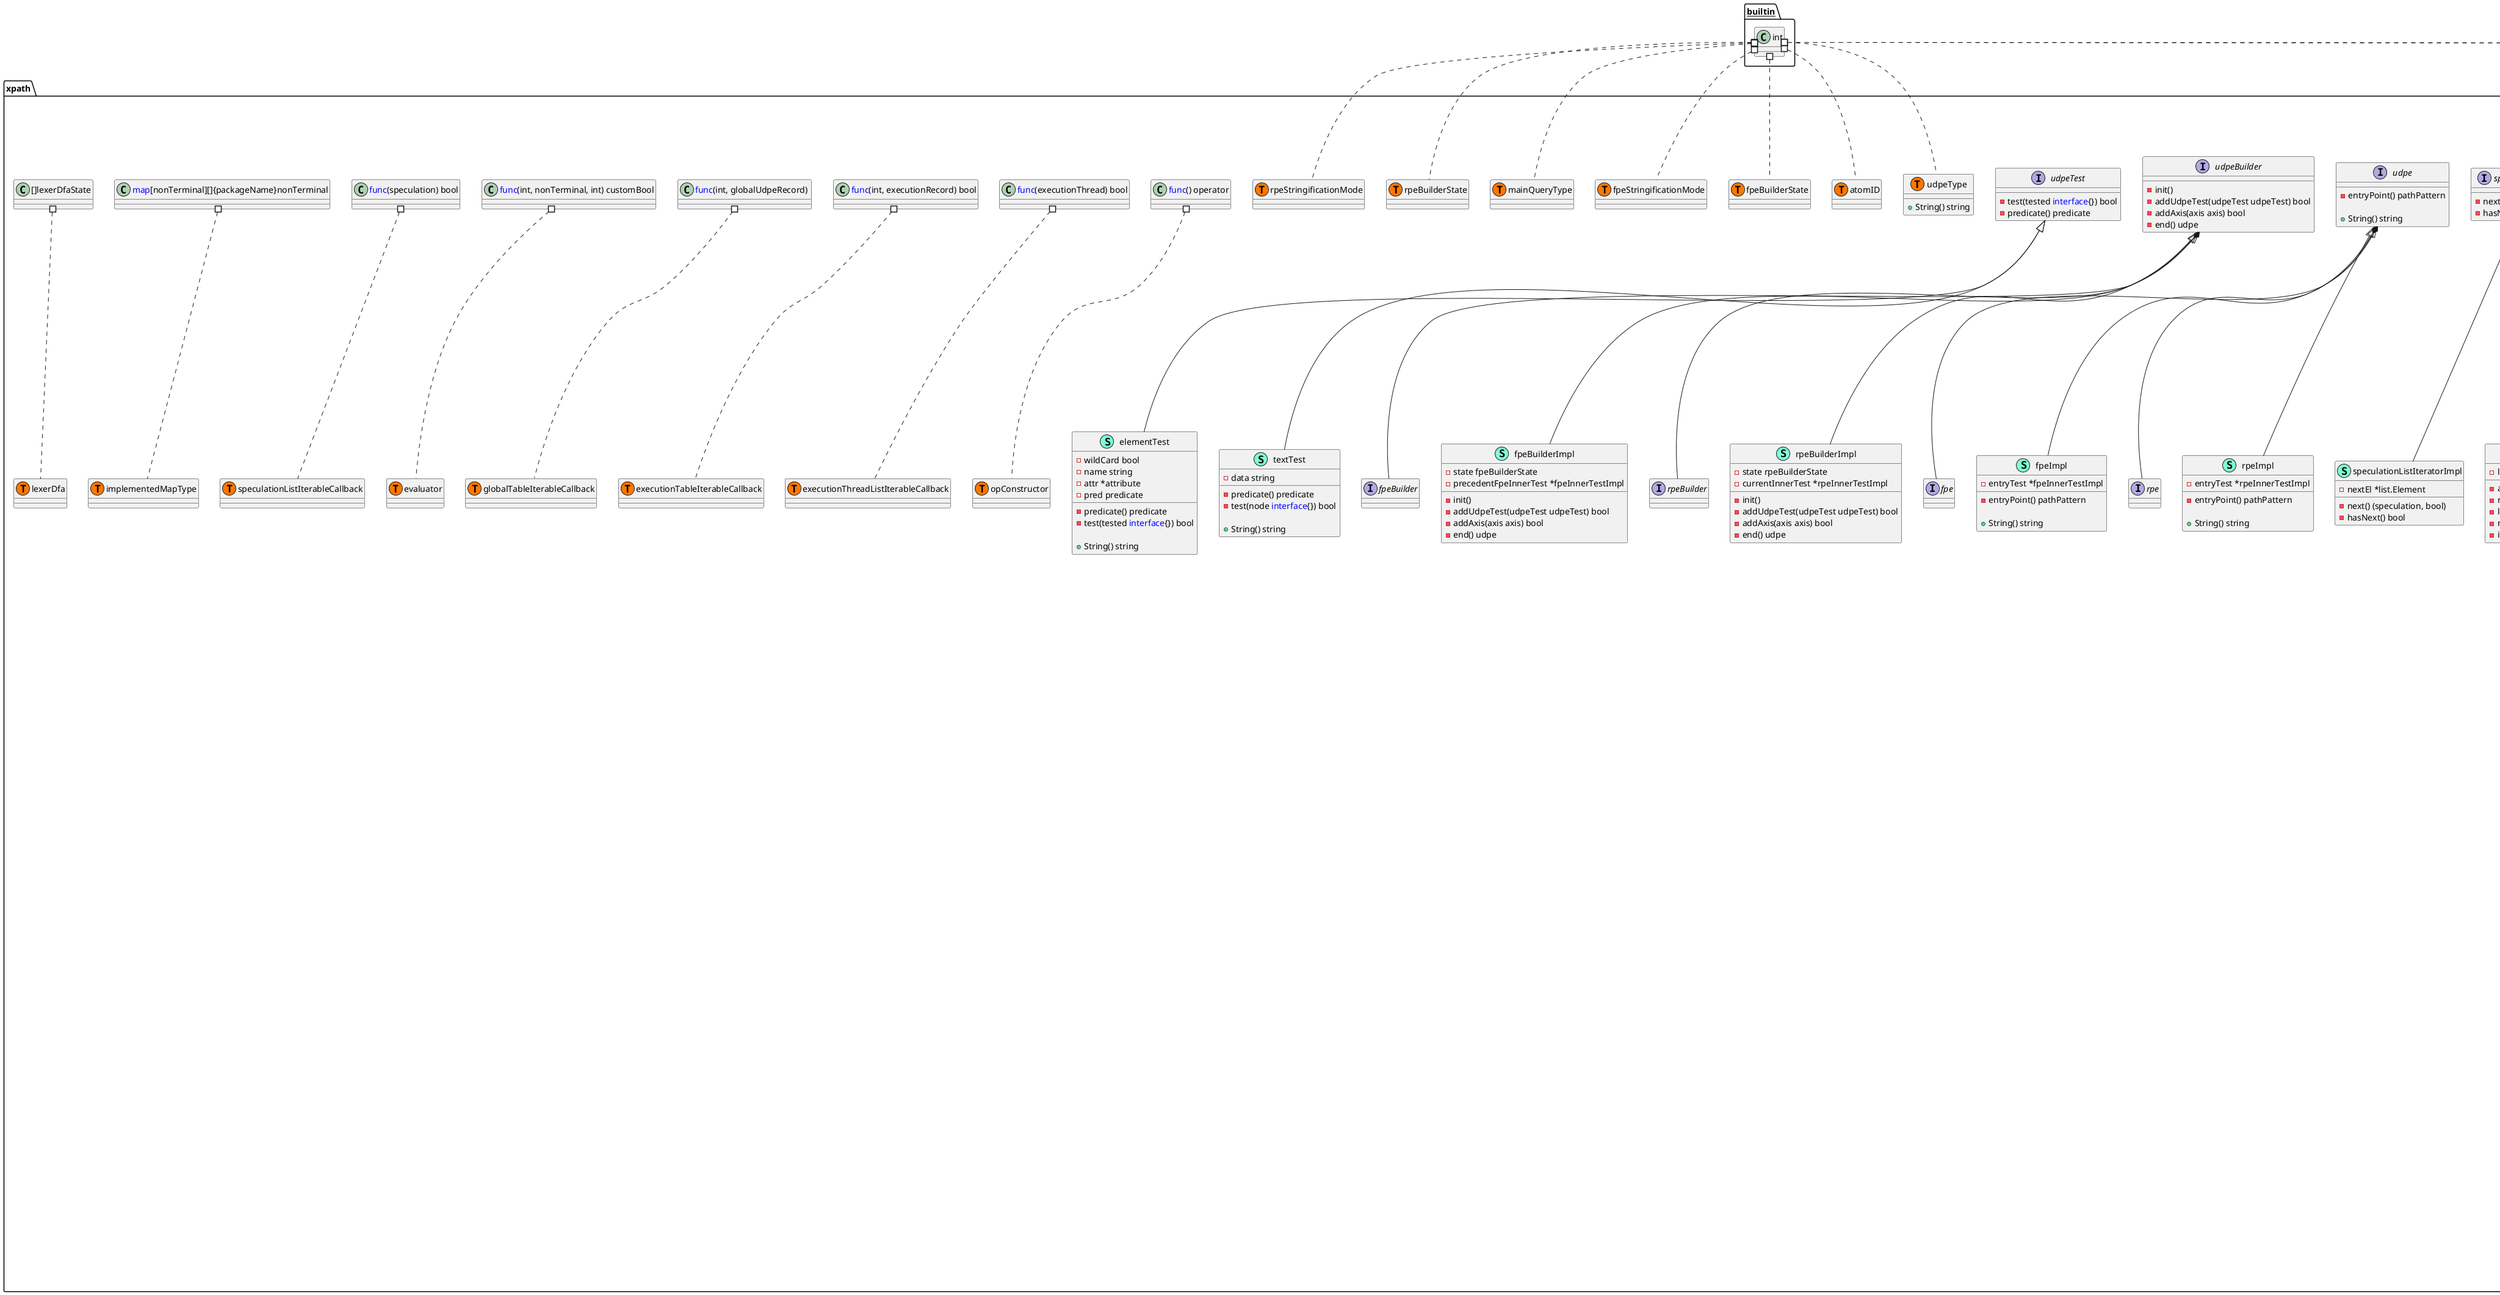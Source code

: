 @startuml
namespace xpath {
    interface ExecutorCommand  {
        + Execute(xpathQuery string) ExecutorCommand
        + AgainstFile(documentFilePath string) ExecutorCommand
        + AgainstString(input []byte) ExecutorCommand
        + WithNumberOfThreads(numberOfThreads int) ExecutorCommand
        + Go() ([]Position, error)
        + InVerboseMode() ExecutorCommand

    }
    interface Logger  {
        + Printf( string,  ...<font color=blue>interface</font>{}) 

    }
    interface Position  {
        + Extremes() int
        + Start() int
        + End() int

    }
    class andOperatorImpl << (S,Aquamarine) >> {
        - previousOperand customBool

        - evaluate(operand customBool) customBool

    }
    class atomOperatorImpl << (S,Aquamarine) >> {
        - evaluate(operand customBool) customBool

    }
    class attribute << (S,Aquamarine) >> {
        - key string

        + String() string

    }
    class axis << (S,Aquamarine) >> {
        + String() string

    }
    class closeTagSemanticValue << (S,Aquamarine) >> {
        - id string
        - posInDocument *position

    }
    interface contextSolutionsMap  {
        - addContextSolution(ctx nonTerminal, sols ...nonTerminal) 
        - transitiveClosure(maps ...contextSolutionsMap) contextSolutionsMap
        - hasSolutionsFor(ctx nonTerminal) bool
        - solutionsFor(ctx nonTerminal, maps ...contextSolutionsMap) []nonTerminal
        - merge(incoming contextSolutionsMap) (contextSolutionsMap, bool)
        - convertToGroupOfSolutionsPositions() []Position

    }
    class contextSolutionsMapImpl << (S,Aquamarine) >> {
        - m implementedMapType

        - addContextSolution(ctx nonTerminal, sols ...nonTerminal) 
        - hasSolutionsFor(ctx nonTerminal) bool
        - solutionsFor(ctx nonTerminal, maps ...contextSolutionsMap) []nonTerminal
        - transitiveClosure(maps ...contextSolutionsMap) contextSolutionsMap
        - convertToGroupOfSolutionsPositions() []Position
        - merge(incoming contextSolutionsMap) (contextSolutionsMap, bool)

    }
    class customBool << (S,Aquamarine) >> {
        - tobool() bool

        + String() string

    }
    class element << (S,Aquamarine) >> {
        - name string
        - attributes []*attribute
        - posInDocument *position

        - position() *position
        - setFromExtremeTags(openTag openTagSemanticValue, closeTag closeTagSemanticValue) 
        - setFromSingleTag(openCloseTag openCloseTagSemanticValue) 

        + String() string

    }
    class elementTest << (S,Aquamarine) >> {
        - wildCard bool
        - name string
        - attr *attribute
        - pred predicate

        - predicate() predicate
        - test(tested <font color=blue>interface</font>{}) bool

        + String() string

    }
    interface executionRecord  {
        - addExecutionThread(ctx nonTerminal, sol nonTerminal, pp pathPattern) executionThread
        - removeExecutionThread(et executionThread, removeChildren bool) bool
        - hasExecutionThreadRunningFor(ctx nonTerminal) bool
        - hasSolutionsFor(ctx nonTerminal) bool
        - contextSolutions() contextSolutionsMap
        - merge(incoming executionRecord) (executionRecord, bool)
        - updateAllExecutionThreads(reduced nonTerminal) 
        - stopUnfoundedSpeculativeExecutionThreads(evaluator evaluator) 
        - saveReducedNTAsContextOrSolutionlIntoCompletedExecutionThreads( nonTerminal) 
        - produceContextSolutionsOutOfCompletedNonSpeculativeExecutionThreads() 
        - udpeType() udpeType
        - nudpeRecord() globalNudpeRecord
        - belongsToNudpe() bool

    }
    class executionRecordImpl << (S,Aquamarine) >> {
        - expType udpeType
        - t executionTable
        - ctxSols contextSolutionsMap
        - etList executionThreadList
        - gNudpeRecord globalNudpeRecord

        - addExecutionThread(ctx nonTerminal, sol nonTerminal, pp pathPattern) executionThread
        - removeExecutionThread(et executionThread, removeChildren bool) bool
        - hasExecutionThreadRunningFor(ctx nonTerminal) bool
        - hasSolutionsFor(ctx nonTerminal) bool
        - contextSolutions() contextSolutionsMap
        - udpeType() udpeType
        - nudpeRecord() globalNudpeRecord
        - belongsToNudpe() bool
        - updateAllExecutionThreads(reduced nonTerminal) 
        - stopUnfoundedSpeculativeExecutionThreads(evaluator evaluator) 
        - saveReducedNTAsContextOrSolutionlIntoCompletedExecutionThreads(contextOrSolution nonTerminal) 
        - produceContextSolutionsOutOfCompletedNonSpeculativeExecutionThreads() 
        - merge(incoming executionRecord) (executionRecord, bool)

        + String() string

    }
    interface executionTable  {
        - merge(incoming executionTable) (executionTable, bool)
        - iterate(callback executionTableIterableCallback) 
        - recordByID(id int) (executionRecord, error)
        - mainQueryRecord() executionRecord
        - evaluateID(udpeID int, context nonTerminal, evaluationsCount int) customBool
        - size() int

    }
    class executionTableImpl << (S,Aquamarine) >> {
        - list []executionRecord

        - iterate(callback executionTableIterableCallback) 
        - recordByID(id int) (executionRecord, error)
        - mainQueryRecord() executionRecord
        - merge(incoming executionTable) (executionTable, bool)
        - size() int
        - evaluateID(udpeID int, context nonTerminal, evaluationsCount int) customBool

    }
    interface executionThread  {
        - context() nonTerminal
        - solution() nonTerminal
        - setNTAsContextOrSolutionIfNotAlreadySet( nonTerminal) 
        - pathPattern() pathPattern
        - isCompleted() bool
        - isSpeculative() bool
        - addSpeculation(pr predicate, ctx nonTerminal) speculation
        - removeSpeculation(sp speculation) 
        - addChild(et executionThread) 
        - children() []executionThread
        - checkAndUpdateSpeculations(v evaluator) bool

    }
    class executionThreadImpl << (S,Aquamarine) >> {
        - ctx nonTerminal
        - sol nonTerminal
        - pp pathPattern
        - spList speculationList
        - offspr []executionThread
        - el *list.Element

        - setNTAsContextOrSolutionIfNotAlreadySet(contextOrSolution nonTerminal) 
        - context() nonTerminal
        - solution() nonTerminal
        - pathPattern() pathPattern
        - isCompleted() bool
        - isSpeculative() bool
        - addSpeculation(prd predicate, ctx nonTerminal) speculation
        - removeSpeculation(sp speculation) 
        - addChild(child executionThread) 
        - children() []executionThread
        - checkAndUpdateSpeculations(v evaluator) bool

        + String() string

    }
    interface executionThreadList  {
        - addExecutionThread(ctx nonTerminal, sol nonTerminal, pp pathPattern) executionThread
        - removeExecutionThread(et executionThread, removeChildren bool) bool
        - hasExecutionThreadRunningFor(ctx nonTerminal) bool
        - iterate(callback executionThreadListIterableCallback) 
        - newIterator() executionThreadListIterator
        - len() int
        - merge(incoming executionThreadList) (executionThreadList, bool)

    }
    class executionThreadListImpl << (S,Aquamarine) >> {
        - list *list.List

        - addExecutionThread(ctx nonTerminal, sol nonTerminal, pp pathPattern) executionThread
        - removeExecutionThread(et executionThread, removeChildren bool) bool
        - hasExecutionThreadRunningFor(ctx nonTerminal) bool
        - len() int
        - merge(incoming executionThreadList) (executionThreadList, bool)
        - newIterator() executionThreadListIterator
        - iterate(callback executionThreadListIterableCallback) 

    }
    interface executionThreadListIterator  {
        - hasNext() bool
        - next() (executionThread, bool)

    }
    class executionThreadListIteratorImpl << (S,Aquamarine) >> {
        - nextEl *list.Element

        - hasNext() bool
        - next() (executionThread, bool)

    }
    interface executor  {
        - setXPathQueryToBeExecuted(xpathquery string) 
        - setNumberOfThreadsToBeUsedToParseDocument(numberOfThreads int) 
        - setDocumentToBeParsedFilePath(documentFilePath string) 
        - initSingletonDataStructures() 
        - freeSingletonDataStructures() 
        - parseXPathQueryAndPopulateSingletonsDataStructures() error
        - executeUDPEsWhileParsingDocumentFile() error
        - completeExecutionOfUDPEsAndNUDPEs() error
        - retrieveResults() []Position

    }
    class executorCommandImpl << (S,Aquamarine) >> {
        - xpathQuery string
        - inputString []byte
        - documentFilePath string
        - numberOfThreads int
        - verbose bool

        + Execute(xpathQuery string) ExecutorCommand
        + AgainstFile(filePath string) ExecutorCommand
        + AgainstString(input []byte) ExecutorCommand
        + WithNumberOfThreads(numberOfThreads int) ExecutorCommand
        + InVerboseMode() ExecutorCommand
        + Go() ([]Position, error)

    }
    class executorImpl << (S,Aquamarine) >> {
        - numberOfThreads int
        - xpathQueryToBeExecuted string
        - mainQueryType mainQueryType
        - documentFilePath string
        - input []byte
        - resultingExecutionTable executionTable

        - initSingletonDataStructures() 
        - freeSingletonDataStructures() 
        - setXPathQueryToBeExecuted(xpathQuery string) 
        - setNumberOfThreadsToBeUsedToParseDocument(numberOfThreads int) 
        - setDocumentToBeParsedFilePath(documentFilePath string) 
        - parseXPathQueryAndPopulateSingletonsDataStructures() error
        - executeUDPEsWhileParsingDocumentFile() error
        - completeExecutionOfUDPEsAndNUDPEs() error
        - nudpeBooleanValueEvaluator(udpeID int, context nonTerminal, evaluationsCount int) customBool
        - retrieveResults() []Position

        + A1() 
        + A2() 
        + A3() 
        + A4() 
        + A5() 
        + A6() 
        + A7() 
        + A8() 
        + B1() 
        + B2() 

    }
    interface fpe  {
    }
    interface fpeBuilder  {
    }
    class fpeBuilderImpl << (S,Aquamarine) >> {
        - state fpeBuilderState
        - precedentFpeInnerTest *fpeInnerTestImpl

        - init() 
        - addUdpeTest(udpeTest udpeTest) bool
        - addAxis(axis axis) bool
        - end() udpe

    }
    class fpeImpl << (S,Aquamarine) >> {
        - entryTest *fpeInnerTestImpl

        - entryPoint() pathPattern

        + String() string

    }
    class fpeInnerTestImpl << (S,Aquamarine) >> {
        - isEntry bool
        - behindDescendantAxis bool
        - udpeTest udpeTest
        - precedingFpeInnerTest *fpeInnerTestImpl

        - matchWithReductionOf(n <font color=blue>interface</font>{}) (predicate, *fpeInnerTestImpl, bool)
        - entry() bool

        + String() string

    }
    class fpePathPatternImpl << (S,Aquamarine) >> {
        - currentTest *fpeInnerTestImpl

        - isEmpty() bool
        - matchWithReductionOf(n <font color=blue>interface</font>{}, doUpdate bool) (predicate, pathPattern, bool)

        + String() string

    }
    interface globalNudpeRecord  {
        - length() int
        - hasSolutionsFor(ctx nonTerminal) bool
        - contextSolutions() contextSolutionsMap
        - setContextSolutions( contextSolutionsMap) 

    }
    class globalNudpeRecordImpl << (S,Aquamarine) >> {
        - ctxSols contextSolutionsMap
        - len int

        - contextSolutions() contextSolutionsMap
        - setContextSolutions(ctxSols contextSolutionsMap) 
        - length() int
        - hasSolutionsFor(ctx nonTerminal) bool

    }
    interface globalNudpeTable  {
        - recordByID(id int) globalNudpeRecord
        - mainQueryRecord() globalNudpeRecord
        - addNudpeRecord(length int) globalNudpeRecord
        - size() int
        - newIterator() globalNudpeTableIterator

    }
    class globalNudpeTableImpl << (S,Aquamarine) >> {
        - list []*globalNudpeRecordImpl

        - recordByID(id int) globalNudpeRecord
        - mainQueryRecord() globalNudpeRecord
        - addNudpeRecord(length int) globalNudpeRecord
        - size() int
        - newIterator() globalNudpeTableIterator

    }
    interface globalNudpeTableIterator  {
        - hasNext() bool
        - next() globalNudpeRecord

    }
    class globalNudpeTableIteratorImpl << (S,Aquamarine) >> {
        - table *globalNudpeTableImpl
        - nextRecordID int

        - hasNext() bool
        - next() globalNudpeRecord

    }
    interface globalUdpeRecord  {
        - udpe() udpe
        - udpeType() udpeType
        - nudpeRecord() globalNudpeRecord
        - setNudpeRecord(nudpeRecord globalNudpeRecord) 

    }
    class globalUdpeRecordImpl << (S,Aquamarine) >> {
        - exp udpe
        - expType udpeType
        - gNudpeRecord globalNudpeRecord

        - udpe() udpe
        - udpeType() udpeType
        - nudpeRecord() globalNudpeRecord
        - setNudpeRecord(nudpeRecord globalNudpeRecord) 

    }
    interface globalUdpeTable  {
        - newExecutionTable() executionTable
        - addFpe(fpe fpe) (int, globalUdpeRecord)
        - addRpe(rpe rpe) (int, globalUdpeRecord)
        - iterate(callback globalTableIterableCallback) 
        - mainQueryRecord() globalUdpeRecord

    }
    class globalUdpeTableImpl << (S,Aquamarine) >> {
        - list []globalUdpeRecord

        - newExecutionTable() executionTable
        - size() int
        - recordByID(id int) globalUdpeRecord
        - mainQueryRecord() globalUdpeRecord
        - iterate(callback globalTableIterableCallback) 
        - addFpe(fpe fpe) (int, globalUdpeRecord)
        - addRpe(rpe rpe) (int, globalUdpeRecord)
        - addUdpe(udpe udpe, udpeType udpeType) (int, globalUdpeRecord)

    }
    class int64Pool << (S,Aquamarine) >> {
        - pool []int64
        - cur int

        + Get() *int64
        + Remainder() int

    }
    class iterator << (S,Aquamarine) >> {
        - los *listOfStacks
        - cur *stack
        - pos int

        + Prev() *symbol
        + Cur() *symbol
        + Next() *symbol

    }
    class iteratorPtr << (S,Aquamarine) >> {
        - los *listOfStackPtrs
        - cur *stackPtr
        - pos int

        + Prev() *symbol
        + Cur() *symbol
        + Next() *symbol

    }
    class lexResult << (S,Aquamarine) >> {
        - threadNum int
        - tokenList *listOfStacks
        - success bool

    }
    class lexer << (S,Aquamarine) >> {
        - data []byte
        - startPosInInput int
        - pos int

        - yyLex(thread int, genSym *symbol) int
        - getAbsPosOfSymbol(relStart int, relEnd int) *position

    }
    class lexerDfaState << (S,Aquamarine) >> {
        + Transitions []int
        + IsFinal bool
        + AssociatedRules []int

    }
    class listOfStackPtrs << (S,Aquamarine) >> {
        - head *stackPtr
        - cur *stackPtr
        - len int
        - firstTerminal *symbol
        - pool *stackPtrPool

        - findFirstTerminal() *symbol

        + Push(sym *symbol) *symbol
        + Pop() *symbol
        + Merge(l2 listOfStackPtrs) 
        + Split(numSplits int) []listOfStackPtrs
        + Length() int
        + NumStacks() int
        + FirstTerminal() *symbol
        + UpdateFirstTerminal() 
        + Println() 
        + HeadIterator() iteratorPtr
        + TailIterator() iteratorPtr

    }
    class listOfStacks << (S,Aquamarine) >> {
        - head *stack
        - cur *stack
        - len int
        - pool *stackPool

        + Push(sym *symbol) *symbol
        + Pop() *symbol
        + Merge(l2 listOfStacks) 
        + Split(numSplits int) []listOfStacks
        + Length() int
        + NumStacks() int
        + Println() 
        + HeadIterator() iterator
        + TailIterator() iterator

    }
    interface node  {
        - position() *position

    }
    interface nonTerminal  {
        - setExecutionTable(exexTab executionTable) nonTerminal
        - setNode(n <font color=blue>interface</font>{}) nonTerminal
        - children() []nonTerminal
        - setDirectChildAndInheritItsChildren( nonTerminal) nonTerminal
        - executionTable() executionTable
        - node() <font color=blue>interface</font>{}
        - position() Position

    }
    class nonTerminalImpl << (S,Aquamarine) >> {
        - n <font color=blue>interface</font>{}
        - ch []nonTerminal
        - execTab executionTable

        - setExecutionTable(executionTable executionTable) nonTerminal
        - executionTable() executionTable
        - setNode(n <font color=blue>interface</font>{}) nonTerminal
        - node() <font color=blue>interface</font>{}
        - setDirectChildAndInheritItsChildren(child nonTerminal) nonTerminal
        - children() []nonTerminal
        - position() Position

        + String() string

    }
    class nopLoggerImpl << (S,Aquamarine) >> {
        + Printf(format string, v ...<font color=blue>interface</font>{}) 

    }
    class notOperatorImpl << (S,Aquamarine) >> {
        - evaluate(operand customBool) customBool

    }
    class openCloseTagSemanticValue << (S,Aquamarine) >> {
    }
    class openTagSemanticValue << (S,Aquamarine) >> {
        - id string
        - attributes []*attribute
        - posInDocument *position

    }
    interface operator  {
        - evaluate(operand customBool) customBool

    }
    class orOperatorImpl << (S,Aquamarine) >> {
        - previousOperand customBool

        - evaluate(operand customBool) customBool

    }
    class parseResult << (S,Aquamarine) >> {
        - threadNum int
        - stack *listOfStackPtrs
        - success bool

    }
    class parsingStats << (S,Aquamarine) >> {
        + NumLexThreads int
        + NumParseThreads int
        + StackPoolSizes []int
        + StackPoolNewNonterminalsSizes []int
        + StackPtrPoolSizes []int
        + StackPoolSizeFinalPass int
        + StackPoolNewNonterminalsSizeFinalPass int
        + StackPtrPoolSizeFinalPass int
        + AllocMemTime time.Duration
        + CutPoints []int
        + LexTimes []time.Duration
        + LexTimeTotal time.Duration
        + NumTokens []int
        + NumTokensTotal int
        + ParseTimes []time.Duration
        + RecombiningStacksTime time.Duration
        + ParseTimeFinalPass time.Duration
        + ParseTimeTotal time.Duration
        + RemainingStacks []int
        + RemainingStacksNewNonterminals []int
        + RemainingStackPtrs []int
        + RemainingStacksFinalPass int
        + RemainingStacksNewNonterminalsFinalPass int
        + RemainingStackPtrsFinalPass int

    }
    interface pathPattern  {
        - matchWithReductionOf(n <font color=blue>interface</font>{}, doUpdate bool) (predicate, pathPattern, bool)
        - isEmpty() bool

        + String() string

    }
    class pool << (S,Aquamarine) >> {
        - pool []<font color=blue>interface</font>{}
        - cur int
        - constructor <font color=blue>func</font>() <font color=blue>interface</font>{}

        + Get() <font color=blue>interface</font>{}
        + Remainder() int

    }
    class position << (S,Aquamarine) >> {
        - start int

        + String() string
        + Start() int
        + End() int
        + Extremes() int

    }
    interface predicate  {
        - earlyEvaluate(atomID atomID, value customBool) customBool
        - atomsIDs() []atomID
        - copy() predicate

    }
    class predicateImpl << (S,Aquamarine) >> {
        - value customBool
        - expressionVector []operator
        - atomsLookup <font color=blue>map</font>[atomID]int

        - parentIndexOf(opIndex int) int
        - leftChildIndexOf(opIndex int) int
        - rightChildIndexOf(opIndex int) int
        - atomsIDs() []atomID
        - earlyEvaluate(atomID atomID, value customBool) customBool
        - copy() predicate

        + String() string

    }
    interface reduction  {
        - setup(reducedNT nonTerminal, generativeNT nonTerminal, wrappedNT nonTerminal) 
        - handle() 
        - reset() 

    }
    class reductionImpl << (S,Aquamarine) >> {
        - reducedNT nonTerminal
        - updatingExecutionTable executionTable
        - globalUdpeRecordBeingConsidered globalUdpeRecord

        - setup(reducedNT nonTerminal, generativeNT nonTerminal, wrappedNT nonTerminal) 
        - reset() 
        - handle() 
        - avoidMemoryLeaksAtTheEndOfHandling() 
        - iterateOverAllGlobalUdpeRecordsAndExecuteMainPhases() 
        - prepareUpdatingExecutionTableToBePropagatedToReducedNT() 
        - propagateUpdatingExecutionTableToReducedNT() 
        - mergeUpdatingExecutionTableWithUnchangedExecutionTable() 
        - addNewExecutionThreadsToExecutionRecord(executionRecord executionRecord) 

    }
    interface rpe  {
    }
    interface rpeBuilder  {
    }
    class rpeBuilderImpl << (S,Aquamarine) >> {
        - state rpeBuilderState
        - currentInnerTest *rpeInnerTestImpl

        - init() 
        - addUdpeTest(udpeTest udpeTest) bool
        - addAxis(axis axis) bool
        - end() udpe

    }
    class rpeImpl << (S,Aquamarine) >> {
        - entryTest *rpeInnerTestImpl

        - entryPoint() pathPattern

        + String() string

    }
    class rpeInnerTestImpl << (S,Aquamarine) >> {
        - isEntry bool
        - behindAncestorAxis bool
        - udpeTest udpeTest
        - nextRpeInnerTest *rpeInnerTestImpl

        - matchWithReductionOf(n <font color=blue>interface</font>{}) (predicate, *rpeInnerTestImpl, bool)
        - entry() bool

        + String() string

    }
    class rpePathPathPatternImpl << (S,Aquamarine) >> {
        - currentTest *rpeInnerTestImpl

        - isEmpty() bool
        - matchWithReductionOf(n <font color=blue>interface</font>{}, doUpdate bool) (predicate, pathPattern, bool)

        + String() string

    }
    class rule << (S,Aquamarine) >> {
        - lhs uint16
        - rhs []uint16

    }
    interface speculation  {
        - evaluate(v evaluator) customBool

    }
    class speculationImpl << (S,Aquamarine) >> {
        - evaluationsCount int
        - prd predicate
        - ctx nonTerminal
        - el *list.Element

        - evaluate(v evaluator) customBool

        + String() string

    }
    interface speculationList  {
        - addSpeculation(prd predicate, ctx nonTerminal) speculation
        - removeSpeculation(sp speculation) bool
        - newIterator() speculationListIterator
        - iterate(callback speculationListIterableCallback) 
        - len() int

    }
    class speculationListImpl << (S,Aquamarine) >> {
        - list *list.List

        - addSpeculation(prd predicate, ctx nonTerminal) speculation
        - removeSpeculation(sp speculation) bool
        - len() int
        - newIterator() speculationListIterator
        - iterate(callback speculationListIterableCallback) 

    }
    interface speculationListIterator  {
        - next() (speculation, bool)
        - hasNext() bool

    }
    class speculationListIteratorImpl << (S,Aquamarine) >> {
        - nextEl *list.Element

        - next() (speculation, bool)
        - hasNext() bool

    }
    class stack << (S,Aquamarine) >> {
        + Data []symbol
        + Tos int
        + Prev *stack
        + Next *stack

    }
    class stackPool << (S,Aquamarine) >> {
        - pool []stack
        - cur int

        + Get() *stack
        + Remainder() int

    }
    class stackPtr << (S,Aquamarine) >> {
        + Data []*symbol
        + Tos int
        + Prev *stackPtr
        + Next *stackPtr

    }
    class stackPtrPool << (S,Aquamarine) >> {
        - pool []stackPtr
        - cur int

        + Get() *stackPtr
        + Remainder() int

    }
    class symbol << (S,Aquamarine) >> {
        + Token uint16
        + Precedence uint16
        + Value <font color=blue>interface</font>{}
        + Next *symbol
        + Child *symbol

        - printTreeR(level int) 

        + PrintTreeln() 

    }
    class text << (S,Aquamarine) >> {
        - data string
        - posInDocument *position

        - setFromText(tsv textSemanticValue) 
        - position() *position

        + String() string

    }
    class textSemanticValue << (S,Aquamarine) >> {
        - data string
        - posInDocument *position

    }
    class textTest << (S,Aquamarine) >> {
        - data string

        - predicate() predicate
        - test(node <font color=blue>interface</font>{}) bool

        + String() string

    }
    interface udpe  {
        - entryPoint() pathPattern

        + String() string

    }
    interface udpeBuilder  {
        - init() 
        - addUdpeTest(udpeTest udpeTest) bool
        - addAxis(axis axis) bool
        - end() udpe

    }
    interface udpeTest  {
        - test(tested <font color=blue>interface</font>{}) bool
        - predicate() predicate

    }
    class udpeType << (S,Aquamarine) >> {
        + String() string

    }
    class xpath.atomID << (T, #FF7700) >>  {
    }
    class xpath.axis << (T, #FF7700) >>  {
    }
    class xpath.customBool << (T, #FF7700) >>  {
    }
    class xpath.evaluator << (T, #FF7700) >>  {
    }
    class xpath.executionTableIterableCallback << (T, #FF7700) >>  {
    }
    class xpath.executionThreadListIterableCallback << (T, #FF7700) >>  {
    }
    class xpath.fpeBuilderState << (T, #FF7700) >>  {
    }
    class xpath.fpeStringificationMode << (T, #FF7700) >>  {
    }
    class xpath.globalTableIterableCallback << (T, #FF7700) >>  {
    }
    class xpath.implementedMapType << (T, #FF7700) >>  {
    }
    class xpath.lexerDfa << (T, #FF7700) >>  {
    }
    class xpath.mainQueryType << (T, #FF7700) >>  {
    }
    class xpath.opConstructor << (T, #FF7700) >>  {
    }
    class xpath.rpeBuilderState << (T, #FF7700) >>  {
    }
    class xpath.rpeStringificationMode << (T, #FF7700) >>  {
    }
    class xpath.speculationListIterableCallback << (T, #FF7700) >>  {
    }
    class xpath.udpeType << (T, #FF7700) >>  {
    }
}
"xpath.udpe" *-- "xpath.fpe"
"xpath.udpeBuilder" *-- "xpath.fpeBuilder"
"xpath.openTagSemanticValue" *-- "xpath.openCloseTagSemanticValue"
"xpath.udpe" *-- "xpath.rpe"
"xpath.udpeBuilder" *-- "xpath.rpeBuilder"

"xpath.operator" <|-- "xpath.andOperatorImpl"
"xpath.operator" <|-- "xpath.atomOperatorImpl"
"xpath.contextSolutionsMap" <|-- "xpath.contextSolutionsMapImpl"
"xpath.node" <|-- "xpath.element"
"xpath.udpeTest" <|-- "xpath.elementTest"
"xpath.executionRecord" <|-- "xpath.executionRecordImpl"
"xpath.executionTable" <|-- "xpath.executionTableImpl"
"xpath.executionThread" <|-- "xpath.executionThreadImpl"
"xpath.executionThreadList" <|-- "xpath.executionThreadListImpl"
"xpath.executionThreadListIterator" <|-- "xpath.executionThreadListIteratorImpl"
"xpath.ExecutorCommand" <|-- "xpath.executorCommandImpl"
"xpath.executor" <|-- "xpath.executorImpl"
"xpath.udpeBuilder" <|-- "xpath.fpeBuilderImpl"
"xpath.udpe" <|-- "xpath.fpeImpl"
"xpath.pathPattern" <|-- "xpath.fpePathPatternImpl"
"xpath.globalNudpeRecord" <|-- "xpath.globalNudpeRecordImpl"
"xpath.globalNudpeTable" <|-- "xpath.globalNudpeTableImpl"
"xpath.globalNudpeTableIterator" <|-- "xpath.globalNudpeTableIteratorImpl"
"xpath.globalUdpeRecord" <|-- "xpath.globalUdpeRecordImpl"
"xpath.globalUdpeTable" <|-- "xpath.globalUdpeTableImpl"
"xpath.nonTerminal" <|-- "xpath.nonTerminalImpl"
"xpath.Logger" <|-- "xpath.nopLoggerImpl"
"xpath.operator" <|-- "xpath.notOperatorImpl"
"xpath.operator" <|-- "xpath.orOperatorImpl"
"xpath.Position" <|-- "xpath.position"
"xpath.predicate" <|-- "xpath.predicateImpl"
"xpath.reduction" <|-- "xpath.reductionImpl"
"xpath.udpeBuilder" <|-- "xpath.rpeBuilderImpl"
"xpath.udpe" <|-- "xpath.rpeImpl"
"xpath.pathPattern" <|-- "xpath.rpePathPathPatternImpl"
"xpath.speculation" <|-- "xpath.speculationImpl"
"xpath.speculationList" <|-- "xpath.speculationListImpl"
"xpath.speculationListIterator" <|-- "xpath.speculationListIteratorImpl"
"xpath.node" <|-- "xpath.text"
"xpath.udpeTest" <|-- "xpath.textTest"

"__builtin__.int" #.. "xpath.atomID"
"__builtin__.int" #.. "xpath.axis"
"__builtin__.int" #.. "xpath.customBool"
"__builtin__.int" #.. "xpath.fpeBuilderState"
"__builtin__.int" #.. "xpath.fpeStringificationMode"
"__builtin__.int" #.. "xpath.mainQueryType"
"__builtin__.int" #.. "xpath.rpeBuilderState"
"__builtin__.int" #.. "xpath.rpeStringificationMode"
"__builtin__.int" #.. "xpath.udpeType"
"xpath.<font color=blue>func</font>() operator" #.. "xpath.opConstructor"
"xpath.<font color=blue>func</font>(executionThread) bool" #.. "xpath.executionThreadListIterableCallback"
"xpath.<font color=blue>func</font>(int, executionRecord) bool" #.. "xpath.executionTableIterableCallback"
"xpath.<font color=blue>func</font>(int, globalUdpeRecord) " #.. "xpath.globalTableIterableCallback"
"xpath.<font color=blue>func</font>(int, nonTerminal, int) customBool" #.. "xpath.evaluator"
"xpath.<font color=blue>func</font>(speculation) bool" #.. "xpath.speculationListIterableCallback"
"xpath.<font color=blue>map</font>[nonTerminal][]{packageName}nonTerminal" #.. "xpath.implementedMapType"
"xpath.[]lexerDfaState" #.. "xpath.lexerDfa"
@enduml
